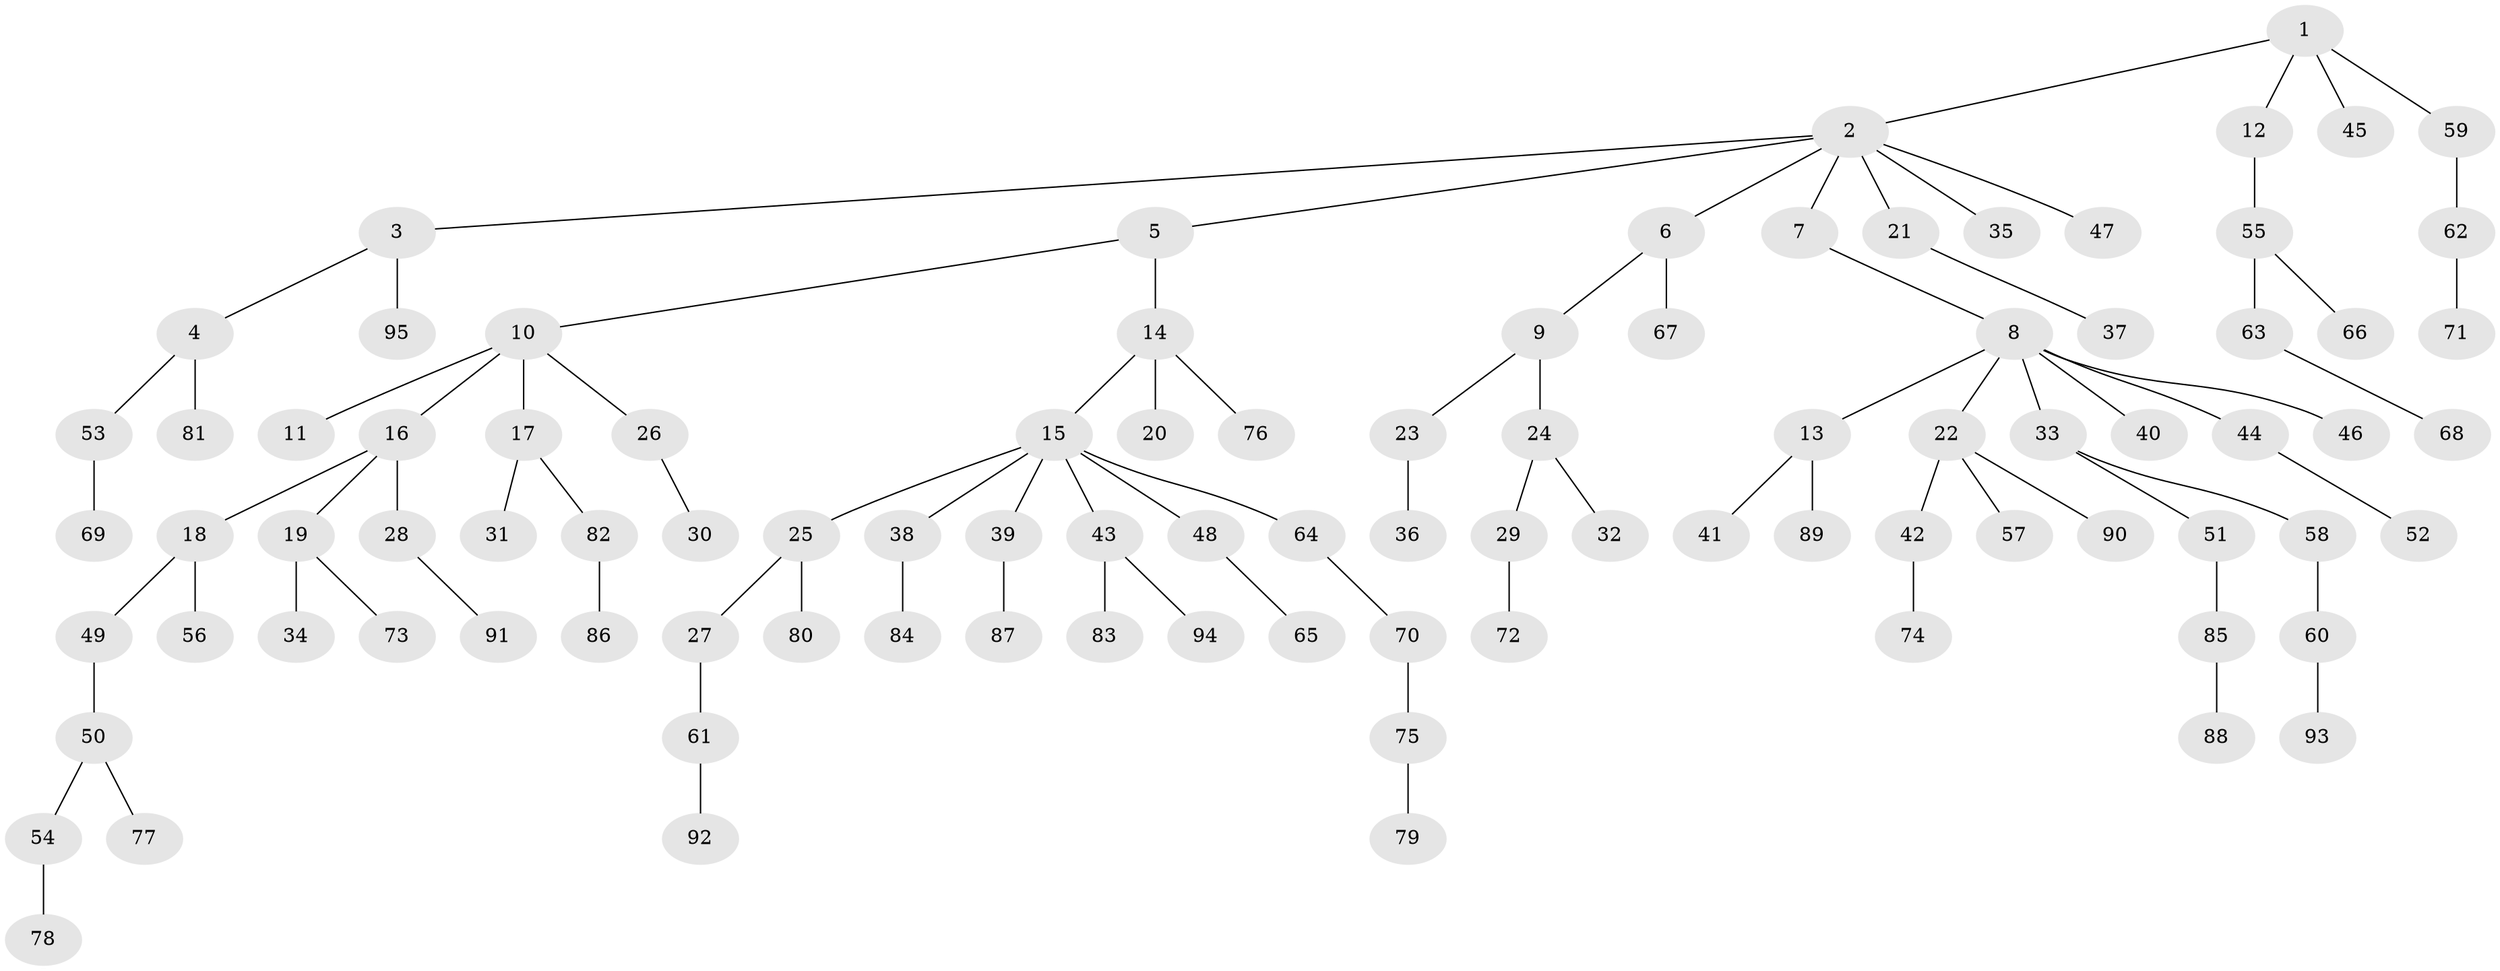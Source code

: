 // Generated by graph-tools (version 1.1) at 2025/52/03/09/25 04:52:33]
// undirected, 95 vertices, 94 edges
graph export_dot {
graph [start="1"]
  node [color=gray90,style=filled];
  1;
  2;
  3;
  4;
  5;
  6;
  7;
  8;
  9;
  10;
  11;
  12;
  13;
  14;
  15;
  16;
  17;
  18;
  19;
  20;
  21;
  22;
  23;
  24;
  25;
  26;
  27;
  28;
  29;
  30;
  31;
  32;
  33;
  34;
  35;
  36;
  37;
  38;
  39;
  40;
  41;
  42;
  43;
  44;
  45;
  46;
  47;
  48;
  49;
  50;
  51;
  52;
  53;
  54;
  55;
  56;
  57;
  58;
  59;
  60;
  61;
  62;
  63;
  64;
  65;
  66;
  67;
  68;
  69;
  70;
  71;
  72;
  73;
  74;
  75;
  76;
  77;
  78;
  79;
  80;
  81;
  82;
  83;
  84;
  85;
  86;
  87;
  88;
  89;
  90;
  91;
  92;
  93;
  94;
  95;
  1 -- 2;
  1 -- 12;
  1 -- 45;
  1 -- 59;
  2 -- 3;
  2 -- 5;
  2 -- 6;
  2 -- 7;
  2 -- 21;
  2 -- 35;
  2 -- 47;
  3 -- 4;
  3 -- 95;
  4 -- 53;
  4 -- 81;
  5 -- 10;
  5 -- 14;
  6 -- 9;
  6 -- 67;
  7 -- 8;
  8 -- 13;
  8 -- 22;
  8 -- 33;
  8 -- 40;
  8 -- 44;
  8 -- 46;
  9 -- 23;
  9 -- 24;
  10 -- 11;
  10 -- 16;
  10 -- 17;
  10 -- 26;
  12 -- 55;
  13 -- 41;
  13 -- 89;
  14 -- 15;
  14 -- 20;
  14 -- 76;
  15 -- 25;
  15 -- 38;
  15 -- 39;
  15 -- 43;
  15 -- 48;
  15 -- 64;
  16 -- 18;
  16 -- 19;
  16 -- 28;
  17 -- 31;
  17 -- 82;
  18 -- 49;
  18 -- 56;
  19 -- 34;
  19 -- 73;
  21 -- 37;
  22 -- 42;
  22 -- 57;
  22 -- 90;
  23 -- 36;
  24 -- 29;
  24 -- 32;
  25 -- 27;
  25 -- 80;
  26 -- 30;
  27 -- 61;
  28 -- 91;
  29 -- 72;
  33 -- 51;
  33 -- 58;
  38 -- 84;
  39 -- 87;
  42 -- 74;
  43 -- 83;
  43 -- 94;
  44 -- 52;
  48 -- 65;
  49 -- 50;
  50 -- 54;
  50 -- 77;
  51 -- 85;
  53 -- 69;
  54 -- 78;
  55 -- 63;
  55 -- 66;
  58 -- 60;
  59 -- 62;
  60 -- 93;
  61 -- 92;
  62 -- 71;
  63 -- 68;
  64 -- 70;
  70 -- 75;
  75 -- 79;
  82 -- 86;
  85 -- 88;
}
